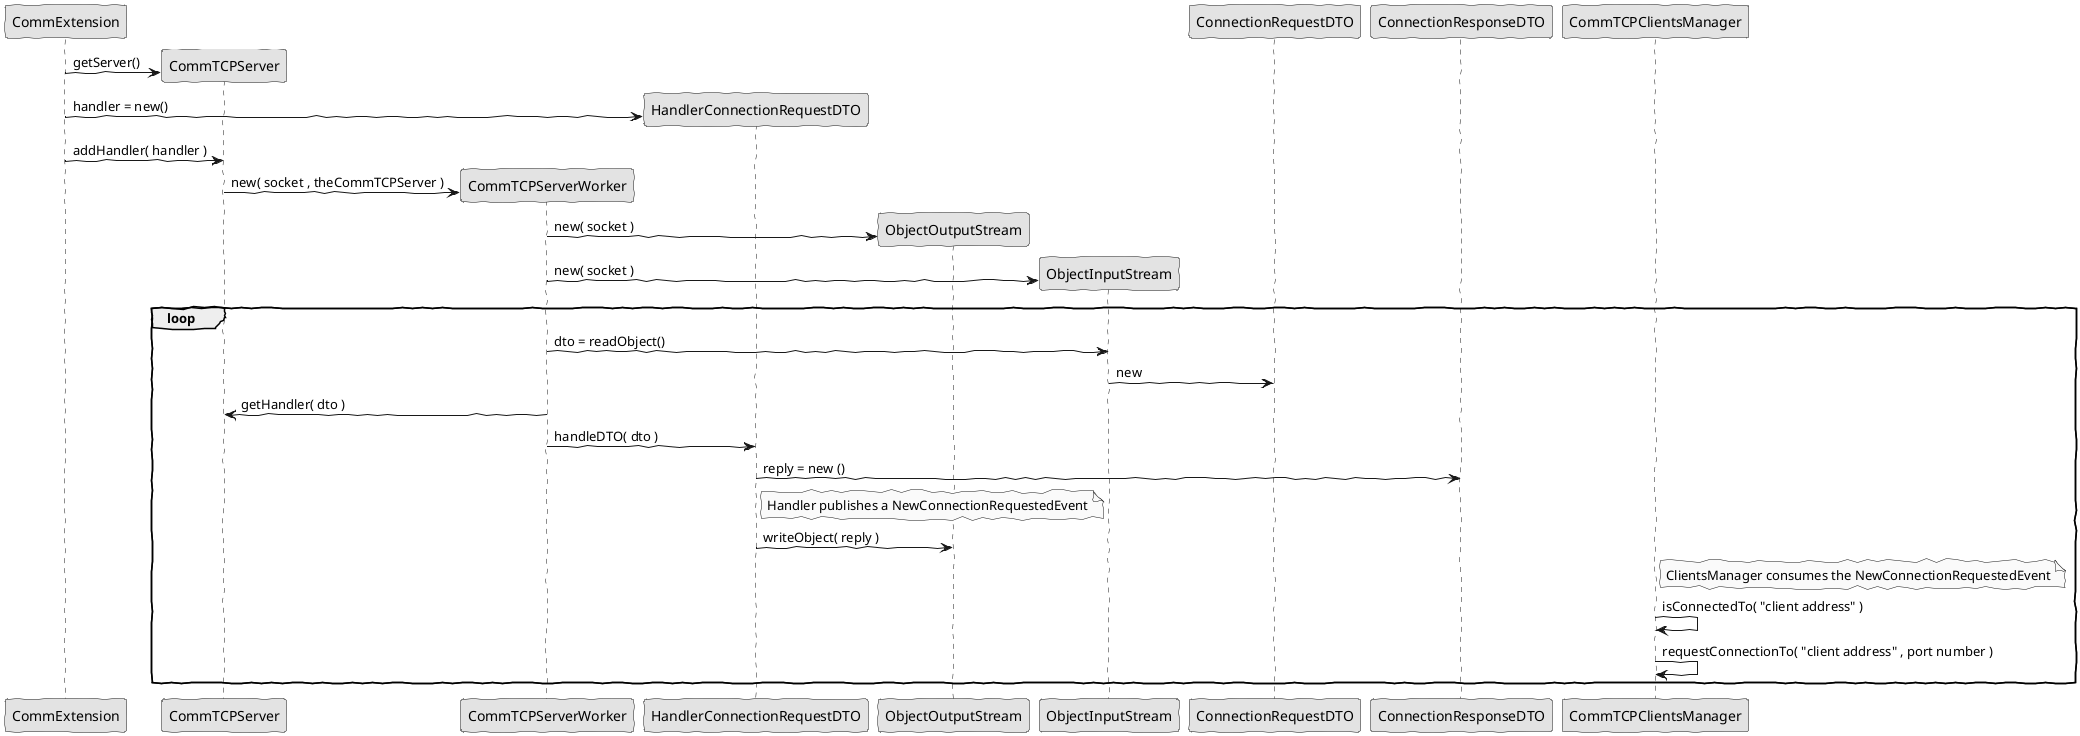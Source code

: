 @startuml

skinparam handwritten true
skinparam monochrome true
skinparam packageStyle rect
skinparam defaultFontName FG Virgil
skinparam shadowing false

participant "CommExtension"
participant "CommTCPServer"
participant "CommTCPServerWorker"
participant "HandlerConnectionRequestDTO"
participant "ObjectOutputStream"
participant "ObjectInputStream"
participant "ConnectionRequestDTO"
participant "ConnectionResponseDTO"
participant "CommTCPClientsManager"

create CommTCPServer
CommExtension -> CommTCPServer : getServer()
create HandlerConnectionRequestDTO
CommExtension -> HandlerConnectionRequestDTO : handler = new()
CommExtension -> CommTCPServer : addHandler( handler )
create CommTCPServerWorker
CommTCPServer -> CommTCPServerWorker : new( socket , theCommTCPServer )
create ObjectOutputStream
CommTCPServerWorker -> ObjectOutputStream : new( socket )
create ObjectInputStream
CommTCPServerWorker -> ObjectInputStream : new( socket )
loop
CommTCPServerWorker -> ObjectInputStream : dto = readObject()
ObjectInputStream -> ConnectionRequestDTO : new
CommTCPServerWorker -> CommTCPServer : getHandler( dto )
CommTCPServerWorker -> HandlerConnectionRequestDTO : handleDTO( dto )
HandlerConnectionRequestDTO -> ConnectionResponseDTO : reply = new ()
note right of HandlerConnectionRequestDTO : Handler publishes a NewConnectionRequestedEvent
HandlerConnectionRequestDTO -> ObjectOutputStream : writeObject( reply )
note right of CommTCPClientsManager : ClientsManager consumes the NewConnectionRequestedEvent
CommTCPClientsManager -> CommTCPClientsManager : isConnectedTo( "client address" )
CommTCPClientsManager -> CommTCPClientsManager : requestConnectionTo( "client address" , port number )
end loop    

@enduml
